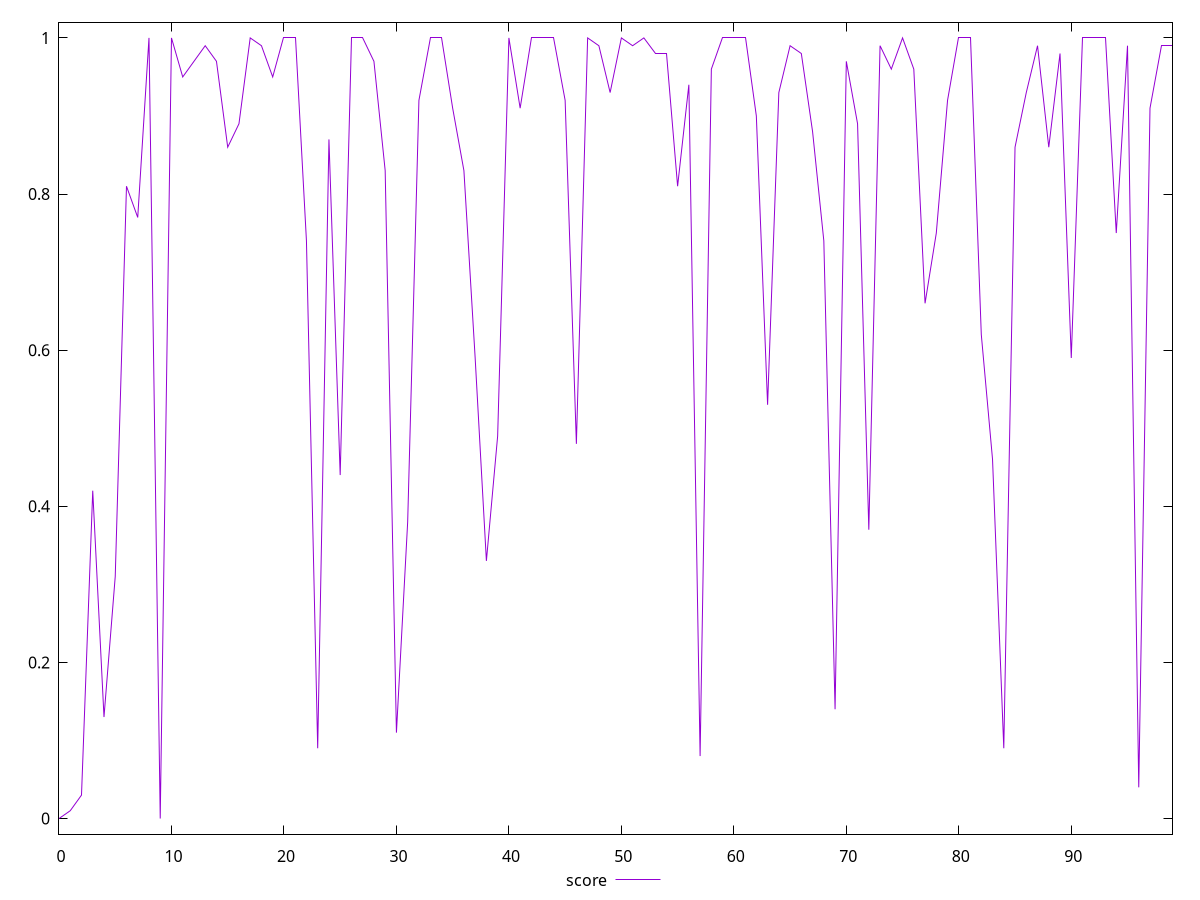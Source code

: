 reset

$score <<EOF
0 0
1 0.01
2 0.03
3 0.42
4 0.13
5 0.31
6 0.81
7 0.77
8 1
9 0
10 1
11 0.95
12 0.97
13 0.99
14 0.97
15 0.86
16 0.89
17 1
18 0.99
19 0.95
20 1
21 1
22 0.74
23 0.09
24 0.87
25 0.44
26 1
27 1
28 0.97
29 0.83
30 0.11
31 0.38
32 0.92
33 1
34 1
35 0.91
36 0.83
37 0.59
38 0.33
39 0.49
40 1
41 0.91
42 1
43 1
44 1
45 0.92
46 0.48
47 1
48 0.99
49 0.93
50 1
51 0.99
52 1
53 0.98
54 0.98
55 0.81
56 0.94
57 0.08
58 0.96
59 1
60 1
61 1
62 0.9
63 0.53
64 0.93
65 0.99
66 0.98
67 0.88
68 0.74
69 0.14
70 0.97
71 0.89
72 0.37
73 0.99
74 0.96
75 1
76 0.96
77 0.66
78 0.75
79 0.92
80 1
81 1
82 0.62
83 0.46
84 0.09
85 0.86
86 0.93
87 0.99
88 0.86
89 0.98
90 0.59
91 1
92 1
93 1
94 0.75
95 0.99
96 0.04
97 0.91
98 0.99
99 0.99
EOF

set key outside below
set xrange [0:99]
set yrange [-0.02:1.02]
set trange [-0.02:1.02]
set terminal svg size 640, 500 enhanced background rgb 'white'
set output "report_00017_2021-02-10T15-08-03.406Z/estimated-input-latency/samples/pages+cached/score/values.svg"

plot $score title "score" with line

reset
